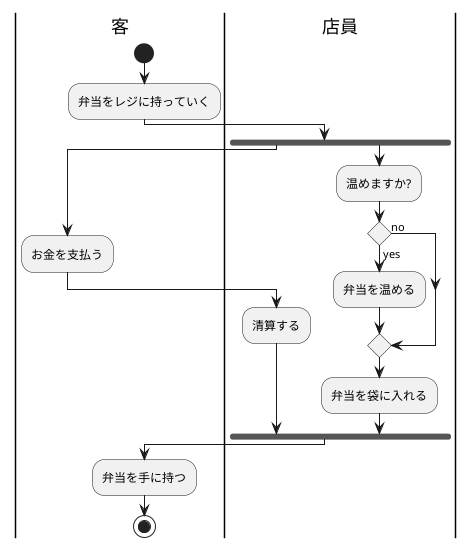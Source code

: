 @startuml  
|客|
|客|
|店員|

|客|
start
:弁当をレジに持っていく;

|店員|
fork
|客|
    :お金を支払う;
|店員|
    :清算する;
fork again
    :温めますか?;
    if () is (yes) then
        :弁当を温める;
    else (no)
    endif
    :弁当を袋に入れる;
end fork
|客|
:弁当を手に持つ;
stop

@enduml